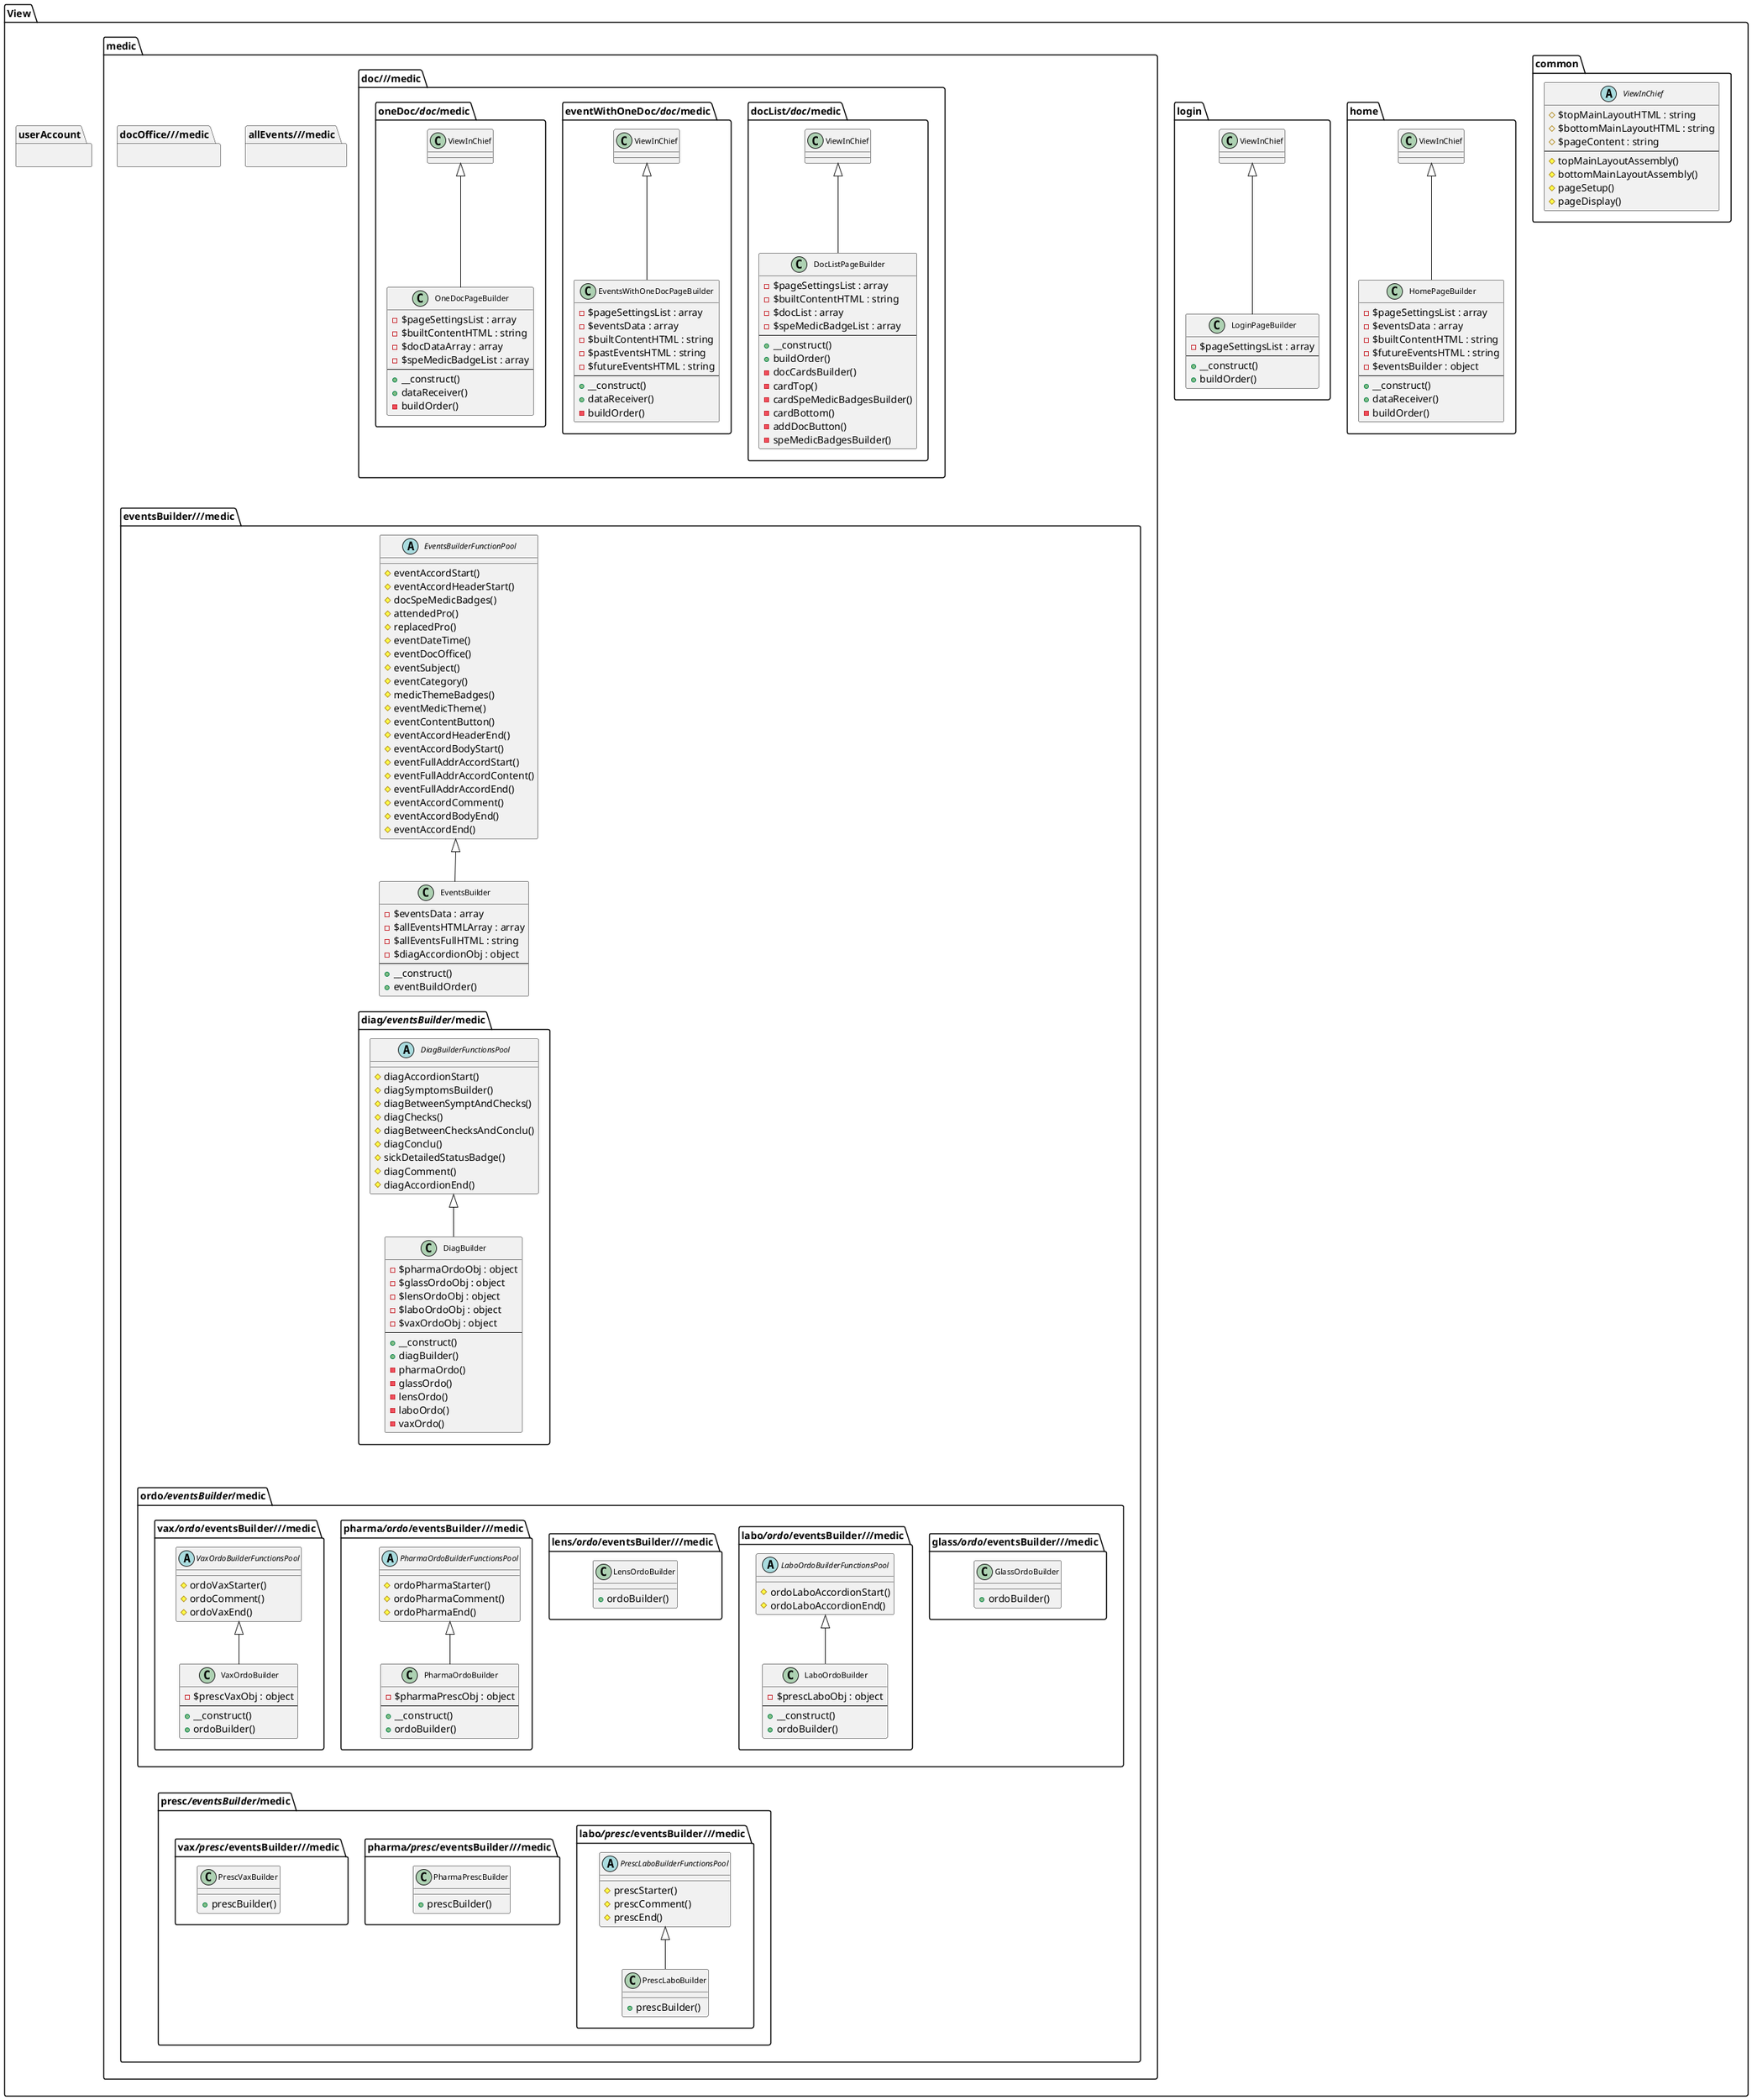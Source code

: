 @startuml

skinparam ClassFontSize 11
skinparam ClassFontName Verdana



package View {
    package common {
        abstract class ViewInChief {
            # $topMainLayoutHTML : string
            # $bottomMainLayoutHTML : string
            # $pageContent : string
            --
            # topMainLayoutAssembly()
            # bottomMainLayoutAssembly()
            # pageSetup()
            # pageDisplay()
        }
    }

    package home {
        class HomePageBuilder extends ViewInChief {
            - $pageSettingsList : array
            - $eventsData : array
            - $builtContentHTML : string
            - $futureEventsHTML : string
            - $eventsBuilder : object
            --
            + __construct()
            + dataReceiver()
            - buildOrder()
        }

    }

    package login {
        class LoginPageBuilder extends ViewInChief {
            - $pageSettingsList : array
            --
            + __construct()
            + buildOrder()
        }
    }

    package medic {
        package allEvents///medic {

        }

        package doc///medic {
            package docList///doc///medic {
                class DocListPageBuilder extends ViewInChief {
                    - $pageSettingsList : array
                    - $builtContentHTML : string
                    - $docList : array
                    - $speMedicBadgeList : array
                    --
                    + __construct()
                    + buildOrder()
                    - docCardsBuilder()
                    - cardTop()
                    - cardSpeMedicBadgesBuilder()
                    - cardBottom()
                    - addDocButton()
                    - speMedicBadgesBuilder()
                }
            }

            package eventWithOneDoc///doc///medic {
                class EventsWithOneDocPageBuilder extends ViewInChief {
                    - $pageSettingsList : array
                    - $eventsData : array
                    - $builtContentHTML : string
                    - $pastEventsHTML : string
                    - $futureEventsHTML : string
                    --
                    + __construct()
                    + dataReceiver()
                    - buildOrder()
                }
            }

            package oneDoc///doc///medic {
                class OneDocPageBuilder extends ViewInChief {
                    - $pageSettingsList : array
                    - $builtContentHTML : string
                    - $docDataArray : array
                    - $speMedicBadgeList : array
                    --
                    + __construct()
                    + dataReceiver()
                    - buildOrder()
                }
            }
        }

        package docOffice///medic {

        }

        package eventsBuilder///medic {
            class EventsBuilder extends EventsBuilderFunctionPool {
                - $eventsData : array
                - $allEventsHTMLArray : array
                - $allEventsFullHTML : string
                - $diagAccordionObj : object
                --
                + __construct()
                + eventBuildOrder()
            }

            abstract class EventsBuilderFunctionPool {
                # eventAccordStart()
                # eventAccordHeaderStart()
                # docSpeMedicBadges()
                # attendedPro()
                # replacedPro()
                # eventDateTime()
                # eventDocOffice()
                # eventSubject()
                # eventCategory()
                # medicThemeBadges()
                # eventMedicTheme()
                # eventContentButton()
                # eventAccordHeaderEnd()
                # eventAccordBodyStart()
                # eventFullAddrAccordStart()
                # eventFullAddrAccordContent()
                # eventFullAddrAccordEnd()
                # eventAccordComment()
                # eventAccordBodyEnd()
                # eventAccordEnd()
            }

            package diag///eventsBuilder///medic {
                class DiagBuilder extends DiagBuilderFunctionsPool {
                    - $pharmaOrdoObj : object
                    - $glassOrdoObj : object
                    - $lensOrdoObj : object
                    - $laboOrdoObj : object
                    - $vaxOrdoObj : object
                    --
                    + __construct()
                    + diagBuilder()
                    - pharmaOrdo()
                    - glassOrdo()
                    - lensOrdo()
                    - laboOrdo()
                    - vaxOrdo()
                }

                abstract class DiagBuilderFunctionsPool
                {
                    # diagAccordionStart()
                    # diagSymptomsBuilder()
                    # diagBetweenSymptAndChecks()
                    # diagChecks()
                    # diagBetweenChecksAndConclu()
                    # diagConclu()
                    # sickDetailedStatusBadge()
                    # diagComment()
                    # diagAccordionEnd()
                }
            }

                package ordo///eventsBuilder///medic {
                    package glass///ordo///eventsBuilder///medic {
                        class GlassOrdoBuilder {
                            + ordoBuilder()
                        }
                    }

                package labo///ordo///eventsBuilder///medic {
                    class LaboOrdoBuilder extends LaboOrdoBuilderFunctionsPool
                    {
                        - $prescLaboObj : object
                        --
                        + __construct()
                        + ordoBuilder()
                    }

                    abstract class LaboOrdoBuilderFunctionsPool {
                        # ordoLaboAccordionStart()
                        # ordoLaboAccordionEnd()
                    }
                }

                package lens///ordo///eventsBuilder///medic {
                    class LensOrdoBuilder {
                        + ordoBuilder()
                    }

                }

                package pharma///ordo///eventsBuilder///medic {
                    class PharmaOrdoBuilder extends PharmaOrdoBuilderFunctionsPool
                    {
                        - $pharmaPrescObj : object
                        --
                        + __construct()
                        + ordoBuilder()
                    }

                    abstract class PharmaOrdoBuilderFunctionsPool
                    {
                        # ordoPharmaStarter()
                        # ordoPharmaComment()
                        # ordoPharmaEnd()
                    }
                }

                package vax///ordo///eventsBuilder///medic {
                    class VaxOrdoBuilder extends VaxOrdoBuilderFunctionsPool {
                        - $prescVaxObj : object
                        --
                        + __construct()
                        + ordoBuilder()
                    }

                    abstract class VaxOrdoBuilderFunctionsPool {
                        # ordoVaxStarter()
                        # ordoComment()
                        # ordoVaxEnd()
                    }
                }
            }

            package presc///eventsBuilder///medic {
                package labo///presc///eventsBuilder///medic {
                    class PrescLaboBuilder extends PrescLaboBuilderFunctionsPool {
                        + prescBuilder()
                    }

                    abstract class PrescLaboBuilderFunctionsPool {
                        # prescStarter()
                        # prescComment()
                        # prescEnd()
                    }
                }

                package pharma///presc///eventsBuilder///medic {
                    class PharmaPrescBuilder {
                        + prescBuilder()
                    }
                }

                package vax///presc///eventsBuilder///medic {
                    class PrescVaxBuilder {
                        + prescBuilder()
                    }
                }
            }
        }
    }

    package userAccount {

    }

}


OneDocPageBuilder -[hidden]--> EventsBuilderFunctionPool
EventsBuilder -[hidden]-> DiagBuilderFunctionsPool
DiagBuilder -[hidden]--> PharmaOrdoBuilderFunctionsPool
VaxOrdoBuilder -[hidden]--> PrescVaxBuilder



@enduml